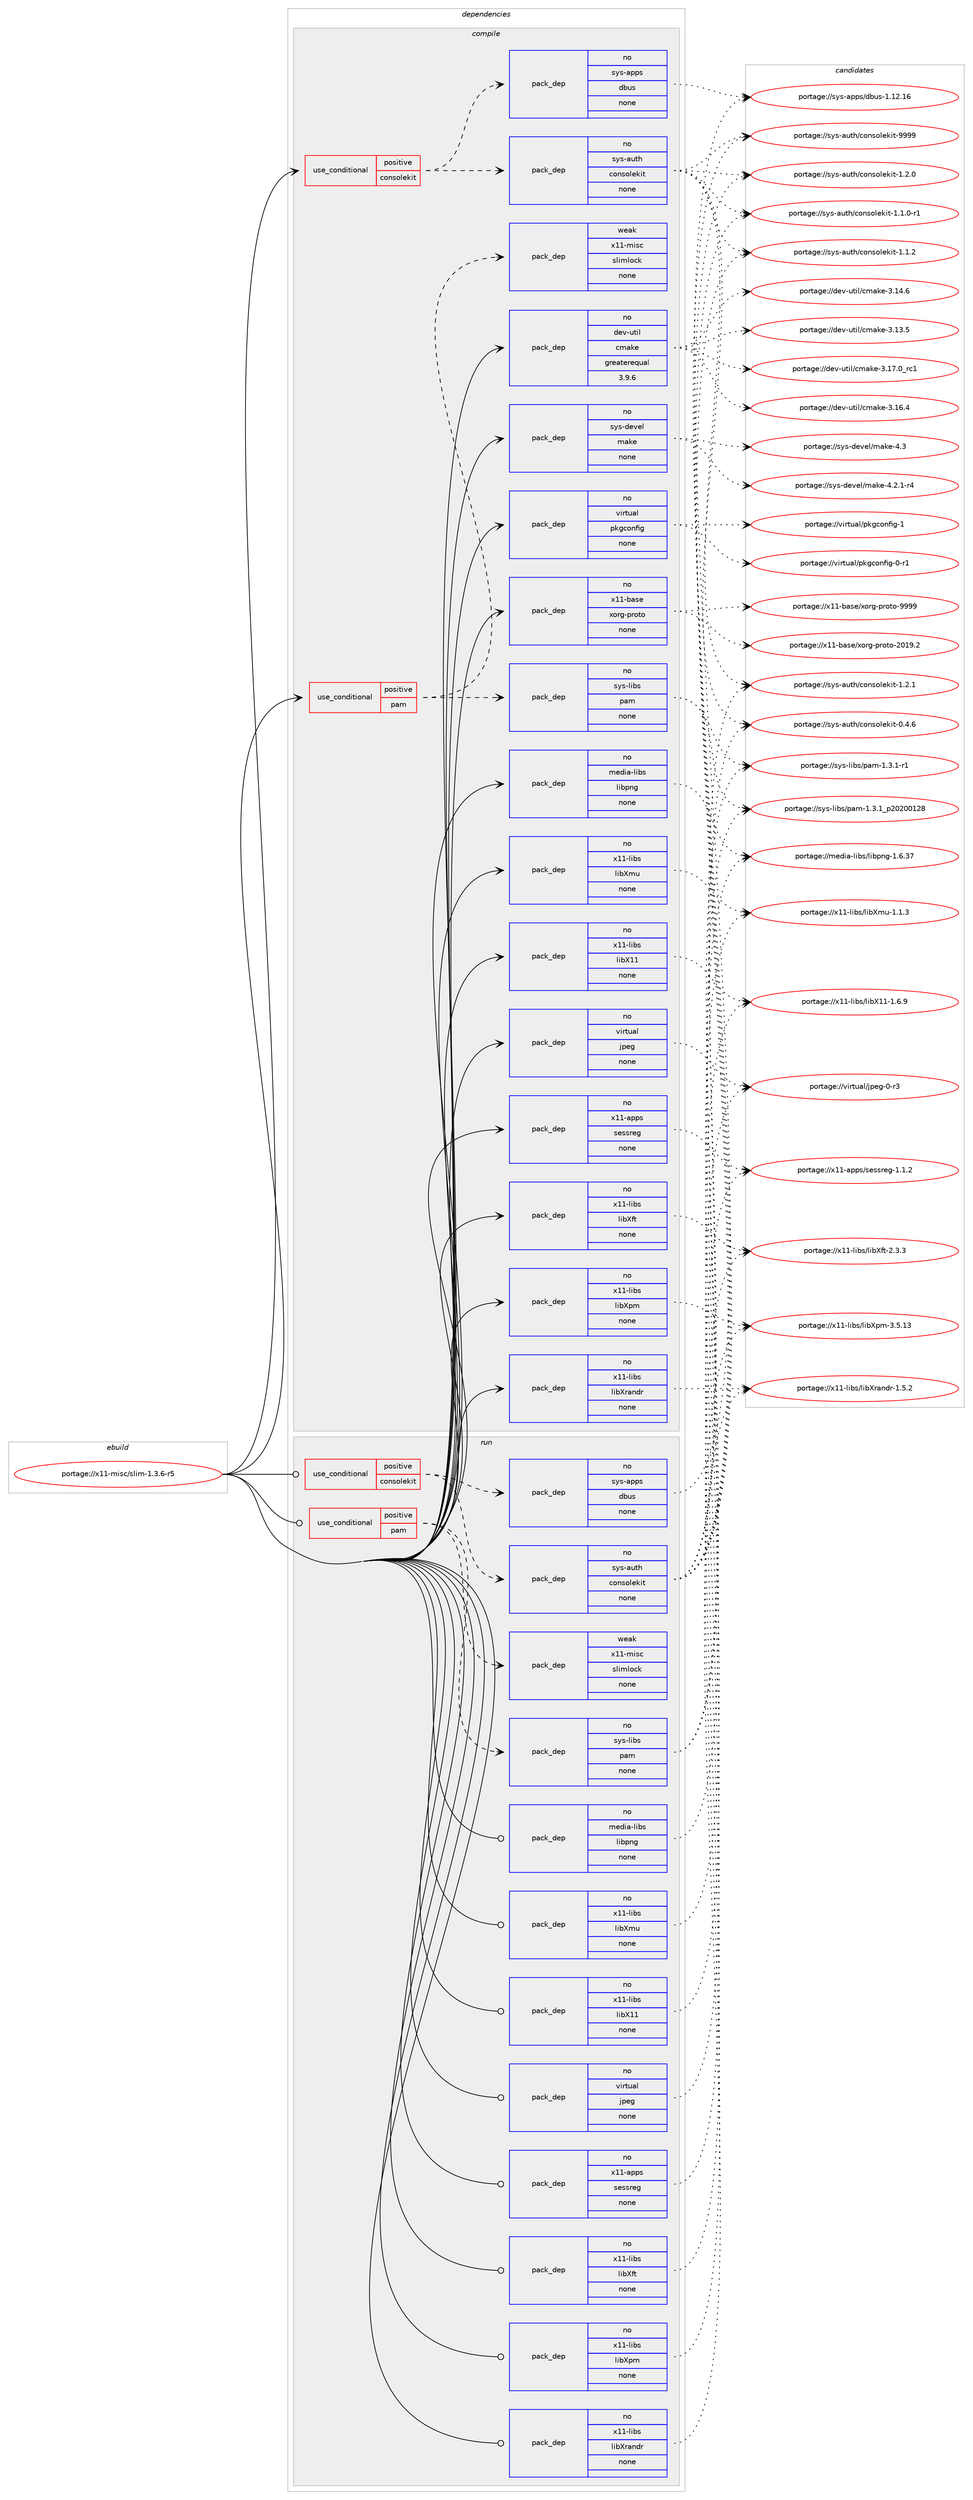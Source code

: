 digraph prolog {

# *************
# Graph options
# *************

newrank=true;
concentrate=true;
compound=true;
graph [rankdir=LR,fontname=Helvetica,fontsize=10,ranksep=1.5];#, ranksep=2.5, nodesep=0.2];
edge  [arrowhead=vee];
node  [fontname=Helvetica,fontsize=10];

# **********
# The ebuild
# **********

subgraph cluster_leftcol {
color=gray;
rank=same;
label=<<i>ebuild</i>>;
id [label="portage://x11-misc/slim-1.3.6-r5", color=red, width=4, href="../x11-misc/slim-1.3.6-r5.svg"];
}

# ****************
# The dependencies
# ****************

subgraph cluster_midcol {
color=gray;
label=<<i>dependencies</i>>;
subgraph cluster_compile {
fillcolor="#eeeeee";
style=filled;
label=<<i>compile</i>>;
subgraph cond1141 {
dependency8899 [label=<<TABLE BORDER="0" CELLBORDER="1" CELLSPACING="0" CELLPADDING="4"><TR><TD ROWSPAN="3" CELLPADDING="10">use_conditional</TD></TR><TR><TD>positive</TD></TR><TR><TD>consolekit</TD></TR></TABLE>>, shape=none, color=red];
subgraph pack7606 {
dependency8900 [label=<<TABLE BORDER="0" CELLBORDER="1" CELLSPACING="0" CELLPADDING="4" WIDTH="220"><TR><TD ROWSPAN="6" CELLPADDING="30">pack_dep</TD></TR><TR><TD WIDTH="110">no</TD></TR><TR><TD>sys-auth</TD></TR><TR><TD>consolekit</TD></TR><TR><TD>none</TD></TR><TR><TD></TD></TR></TABLE>>, shape=none, color=blue];
}
dependency8899:e -> dependency8900:w [weight=20,style="dashed",arrowhead="vee"];
subgraph pack7607 {
dependency8901 [label=<<TABLE BORDER="0" CELLBORDER="1" CELLSPACING="0" CELLPADDING="4" WIDTH="220"><TR><TD ROWSPAN="6" CELLPADDING="30">pack_dep</TD></TR><TR><TD WIDTH="110">no</TD></TR><TR><TD>sys-apps</TD></TR><TR><TD>dbus</TD></TR><TR><TD>none</TD></TR><TR><TD></TD></TR></TABLE>>, shape=none, color=blue];
}
dependency8899:e -> dependency8901:w [weight=20,style="dashed",arrowhead="vee"];
}
id:e -> dependency8899:w [weight=20,style="solid",arrowhead="vee"];
subgraph cond1142 {
dependency8902 [label=<<TABLE BORDER="0" CELLBORDER="1" CELLSPACING="0" CELLPADDING="4"><TR><TD ROWSPAN="3" CELLPADDING="10">use_conditional</TD></TR><TR><TD>positive</TD></TR><TR><TD>pam</TD></TR></TABLE>>, shape=none, color=red];
subgraph pack7608 {
dependency8903 [label=<<TABLE BORDER="0" CELLBORDER="1" CELLSPACING="0" CELLPADDING="4" WIDTH="220"><TR><TD ROWSPAN="6" CELLPADDING="30">pack_dep</TD></TR><TR><TD WIDTH="110">no</TD></TR><TR><TD>sys-libs</TD></TR><TR><TD>pam</TD></TR><TR><TD>none</TD></TR><TR><TD></TD></TR></TABLE>>, shape=none, color=blue];
}
dependency8902:e -> dependency8903:w [weight=20,style="dashed",arrowhead="vee"];
subgraph pack7609 {
dependency8904 [label=<<TABLE BORDER="0" CELLBORDER="1" CELLSPACING="0" CELLPADDING="4" WIDTH="220"><TR><TD ROWSPAN="6" CELLPADDING="30">pack_dep</TD></TR><TR><TD WIDTH="110">weak</TD></TR><TR><TD>x11-misc</TD></TR><TR><TD>slimlock</TD></TR><TR><TD>none</TD></TR><TR><TD></TD></TR></TABLE>>, shape=none, color=blue];
}
dependency8902:e -> dependency8904:w [weight=20,style="dashed",arrowhead="vee"];
}
id:e -> dependency8902:w [weight=20,style="solid",arrowhead="vee"];
subgraph pack7610 {
dependency8905 [label=<<TABLE BORDER="0" CELLBORDER="1" CELLSPACING="0" CELLPADDING="4" WIDTH="220"><TR><TD ROWSPAN="6" CELLPADDING="30">pack_dep</TD></TR><TR><TD WIDTH="110">no</TD></TR><TR><TD>dev-util</TD></TR><TR><TD>cmake</TD></TR><TR><TD>greaterequal</TD></TR><TR><TD>3.9.6</TD></TR></TABLE>>, shape=none, color=blue];
}
id:e -> dependency8905:w [weight=20,style="solid",arrowhead="vee"];
subgraph pack7611 {
dependency8906 [label=<<TABLE BORDER="0" CELLBORDER="1" CELLSPACING="0" CELLPADDING="4" WIDTH="220"><TR><TD ROWSPAN="6" CELLPADDING="30">pack_dep</TD></TR><TR><TD WIDTH="110">no</TD></TR><TR><TD>media-libs</TD></TR><TR><TD>libpng</TD></TR><TR><TD>none</TD></TR><TR><TD></TD></TR></TABLE>>, shape=none, color=blue];
}
id:e -> dependency8906:w [weight=20,style="solid",arrowhead="vee"];
subgraph pack7612 {
dependency8907 [label=<<TABLE BORDER="0" CELLBORDER="1" CELLSPACING="0" CELLPADDING="4" WIDTH="220"><TR><TD ROWSPAN="6" CELLPADDING="30">pack_dep</TD></TR><TR><TD WIDTH="110">no</TD></TR><TR><TD>sys-devel</TD></TR><TR><TD>make</TD></TR><TR><TD>none</TD></TR><TR><TD></TD></TR></TABLE>>, shape=none, color=blue];
}
id:e -> dependency8907:w [weight=20,style="solid",arrowhead="vee"];
subgraph pack7613 {
dependency8908 [label=<<TABLE BORDER="0" CELLBORDER="1" CELLSPACING="0" CELLPADDING="4" WIDTH="220"><TR><TD ROWSPAN="6" CELLPADDING="30">pack_dep</TD></TR><TR><TD WIDTH="110">no</TD></TR><TR><TD>virtual</TD></TR><TR><TD>jpeg</TD></TR><TR><TD>none</TD></TR><TR><TD></TD></TR></TABLE>>, shape=none, color=blue];
}
id:e -> dependency8908:w [weight=20,style="solid",arrowhead="vee"];
subgraph pack7614 {
dependency8909 [label=<<TABLE BORDER="0" CELLBORDER="1" CELLSPACING="0" CELLPADDING="4" WIDTH="220"><TR><TD ROWSPAN="6" CELLPADDING="30">pack_dep</TD></TR><TR><TD WIDTH="110">no</TD></TR><TR><TD>virtual</TD></TR><TR><TD>pkgconfig</TD></TR><TR><TD>none</TD></TR><TR><TD></TD></TR></TABLE>>, shape=none, color=blue];
}
id:e -> dependency8909:w [weight=20,style="solid",arrowhead="vee"];
subgraph pack7615 {
dependency8910 [label=<<TABLE BORDER="0" CELLBORDER="1" CELLSPACING="0" CELLPADDING="4" WIDTH="220"><TR><TD ROWSPAN="6" CELLPADDING="30">pack_dep</TD></TR><TR><TD WIDTH="110">no</TD></TR><TR><TD>x11-apps</TD></TR><TR><TD>sessreg</TD></TR><TR><TD>none</TD></TR><TR><TD></TD></TR></TABLE>>, shape=none, color=blue];
}
id:e -> dependency8910:w [weight=20,style="solid",arrowhead="vee"];
subgraph pack7616 {
dependency8911 [label=<<TABLE BORDER="0" CELLBORDER="1" CELLSPACING="0" CELLPADDING="4" WIDTH="220"><TR><TD ROWSPAN="6" CELLPADDING="30">pack_dep</TD></TR><TR><TD WIDTH="110">no</TD></TR><TR><TD>x11-base</TD></TR><TR><TD>xorg-proto</TD></TR><TR><TD>none</TD></TR><TR><TD></TD></TR></TABLE>>, shape=none, color=blue];
}
id:e -> dependency8911:w [weight=20,style="solid",arrowhead="vee"];
subgraph pack7617 {
dependency8912 [label=<<TABLE BORDER="0" CELLBORDER="1" CELLSPACING="0" CELLPADDING="4" WIDTH="220"><TR><TD ROWSPAN="6" CELLPADDING="30">pack_dep</TD></TR><TR><TD WIDTH="110">no</TD></TR><TR><TD>x11-libs</TD></TR><TR><TD>libX11</TD></TR><TR><TD>none</TD></TR><TR><TD></TD></TR></TABLE>>, shape=none, color=blue];
}
id:e -> dependency8912:w [weight=20,style="solid",arrowhead="vee"];
subgraph pack7618 {
dependency8913 [label=<<TABLE BORDER="0" CELLBORDER="1" CELLSPACING="0" CELLPADDING="4" WIDTH="220"><TR><TD ROWSPAN="6" CELLPADDING="30">pack_dep</TD></TR><TR><TD WIDTH="110">no</TD></TR><TR><TD>x11-libs</TD></TR><TR><TD>libXft</TD></TR><TR><TD>none</TD></TR><TR><TD></TD></TR></TABLE>>, shape=none, color=blue];
}
id:e -> dependency8913:w [weight=20,style="solid",arrowhead="vee"];
subgraph pack7619 {
dependency8914 [label=<<TABLE BORDER="0" CELLBORDER="1" CELLSPACING="0" CELLPADDING="4" WIDTH="220"><TR><TD ROWSPAN="6" CELLPADDING="30">pack_dep</TD></TR><TR><TD WIDTH="110">no</TD></TR><TR><TD>x11-libs</TD></TR><TR><TD>libXmu</TD></TR><TR><TD>none</TD></TR><TR><TD></TD></TR></TABLE>>, shape=none, color=blue];
}
id:e -> dependency8914:w [weight=20,style="solid",arrowhead="vee"];
subgraph pack7620 {
dependency8915 [label=<<TABLE BORDER="0" CELLBORDER="1" CELLSPACING="0" CELLPADDING="4" WIDTH="220"><TR><TD ROWSPAN="6" CELLPADDING="30">pack_dep</TD></TR><TR><TD WIDTH="110">no</TD></TR><TR><TD>x11-libs</TD></TR><TR><TD>libXpm</TD></TR><TR><TD>none</TD></TR><TR><TD></TD></TR></TABLE>>, shape=none, color=blue];
}
id:e -> dependency8915:w [weight=20,style="solid",arrowhead="vee"];
subgraph pack7621 {
dependency8916 [label=<<TABLE BORDER="0" CELLBORDER="1" CELLSPACING="0" CELLPADDING="4" WIDTH="220"><TR><TD ROWSPAN="6" CELLPADDING="30">pack_dep</TD></TR><TR><TD WIDTH="110">no</TD></TR><TR><TD>x11-libs</TD></TR><TR><TD>libXrandr</TD></TR><TR><TD>none</TD></TR><TR><TD></TD></TR></TABLE>>, shape=none, color=blue];
}
id:e -> dependency8916:w [weight=20,style="solid",arrowhead="vee"];
}
subgraph cluster_compileandrun {
fillcolor="#eeeeee";
style=filled;
label=<<i>compile and run</i>>;
}
subgraph cluster_run {
fillcolor="#eeeeee";
style=filled;
label=<<i>run</i>>;
subgraph cond1143 {
dependency8917 [label=<<TABLE BORDER="0" CELLBORDER="1" CELLSPACING="0" CELLPADDING="4"><TR><TD ROWSPAN="3" CELLPADDING="10">use_conditional</TD></TR><TR><TD>positive</TD></TR><TR><TD>consolekit</TD></TR></TABLE>>, shape=none, color=red];
subgraph pack7622 {
dependency8918 [label=<<TABLE BORDER="0" CELLBORDER="1" CELLSPACING="0" CELLPADDING="4" WIDTH="220"><TR><TD ROWSPAN="6" CELLPADDING="30">pack_dep</TD></TR><TR><TD WIDTH="110">no</TD></TR><TR><TD>sys-auth</TD></TR><TR><TD>consolekit</TD></TR><TR><TD>none</TD></TR><TR><TD></TD></TR></TABLE>>, shape=none, color=blue];
}
dependency8917:e -> dependency8918:w [weight=20,style="dashed",arrowhead="vee"];
subgraph pack7623 {
dependency8919 [label=<<TABLE BORDER="0" CELLBORDER="1" CELLSPACING="0" CELLPADDING="4" WIDTH="220"><TR><TD ROWSPAN="6" CELLPADDING="30">pack_dep</TD></TR><TR><TD WIDTH="110">no</TD></TR><TR><TD>sys-apps</TD></TR><TR><TD>dbus</TD></TR><TR><TD>none</TD></TR><TR><TD></TD></TR></TABLE>>, shape=none, color=blue];
}
dependency8917:e -> dependency8919:w [weight=20,style="dashed",arrowhead="vee"];
}
id:e -> dependency8917:w [weight=20,style="solid",arrowhead="odot"];
subgraph cond1144 {
dependency8920 [label=<<TABLE BORDER="0" CELLBORDER="1" CELLSPACING="0" CELLPADDING="4"><TR><TD ROWSPAN="3" CELLPADDING="10">use_conditional</TD></TR><TR><TD>positive</TD></TR><TR><TD>pam</TD></TR></TABLE>>, shape=none, color=red];
subgraph pack7624 {
dependency8921 [label=<<TABLE BORDER="0" CELLBORDER="1" CELLSPACING="0" CELLPADDING="4" WIDTH="220"><TR><TD ROWSPAN="6" CELLPADDING="30">pack_dep</TD></TR><TR><TD WIDTH="110">no</TD></TR><TR><TD>sys-libs</TD></TR><TR><TD>pam</TD></TR><TR><TD>none</TD></TR><TR><TD></TD></TR></TABLE>>, shape=none, color=blue];
}
dependency8920:e -> dependency8921:w [weight=20,style="dashed",arrowhead="vee"];
subgraph pack7625 {
dependency8922 [label=<<TABLE BORDER="0" CELLBORDER="1" CELLSPACING="0" CELLPADDING="4" WIDTH="220"><TR><TD ROWSPAN="6" CELLPADDING="30">pack_dep</TD></TR><TR><TD WIDTH="110">weak</TD></TR><TR><TD>x11-misc</TD></TR><TR><TD>slimlock</TD></TR><TR><TD>none</TD></TR><TR><TD></TD></TR></TABLE>>, shape=none, color=blue];
}
dependency8920:e -> dependency8922:w [weight=20,style="dashed",arrowhead="vee"];
}
id:e -> dependency8920:w [weight=20,style="solid",arrowhead="odot"];
subgraph pack7626 {
dependency8923 [label=<<TABLE BORDER="0" CELLBORDER="1" CELLSPACING="0" CELLPADDING="4" WIDTH="220"><TR><TD ROWSPAN="6" CELLPADDING="30">pack_dep</TD></TR><TR><TD WIDTH="110">no</TD></TR><TR><TD>media-libs</TD></TR><TR><TD>libpng</TD></TR><TR><TD>none</TD></TR><TR><TD></TD></TR></TABLE>>, shape=none, color=blue];
}
id:e -> dependency8923:w [weight=20,style="solid",arrowhead="odot"];
subgraph pack7627 {
dependency8924 [label=<<TABLE BORDER="0" CELLBORDER="1" CELLSPACING="0" CELLPADDING="4" WIDTH="220"><TR><TD ROWSPAN="6" CELLPADDING="30">pack_dep</TD></TR><TR><TD WIDTH="110">no</TD></TR><TR><TD>virtual</TD></TR><TR><TD>jpeg</TD></TR><TR><TD>none</TD></TR><TR><TD></TD></TR></TABLE>>, shape=none, color=blue];
}
id:e -> dependency8924:w [weight=20,style="solid",arrowhead="odot"];
subgraph pack7628 {
dependency8925 [label=<<TABLE BORDER="0" CELLBORDER="1" CELLSPACING="0" CELLPADDING="4" WIDTH="220"><TR><TD ROWSPAN="6" CELLPADDING="30">pack_dep</TD></TR><TR><TD WIDTH="110">no</TD></TR><TR><TD>x11-apps</TD></TR><TR><TD>sessreg</TD></TR><TR><TD>none</TD></TR><TR><TD></TD></TR></TABLE>>, shape=none, color=blue];
}
id:e -> dependency8925:w [weight=20,style="solid",arrowhead="odot"];
subgraph pack7629 {
dependency8926 [label=<<TABLE BORDER="0" CELLBORDER="1" CELLSPACING="0" CELLPADDING="4" WIDTH="220"><TR><TD ROWSPAN="6" CELLPADDING="30">pack_dep</TD></TR><TR><TD WIDTH="110">no</TD></TR><TR><TD>x11-libs</TD></TR><TR><TD>libX11</TD></TR><TR><TD>none</TD></TR><TR><TD></TD></TR></TABLE>>, shape=none, color=blue];
}
id:e -> dependency8926:w [weight=20,style="solid",arrowhead="odot"];
subgraph pack7630 {
dependency8927 [label=<<TABLE BORDER="0" CELLBORDER="1" CELLSPACING="0" CELLPADDING="4" WIDTH="220"><TR><TD ROWSPAN="6" CELLPADDING="30">pack_dep</TD></TR><TR><TD WIDTH="110">no</TD></TR><TR><TD>x11-libs</TD></TR><TR><TD>libXft</TD></TR><TR><TD>none</TD></TR><TR><TD></TD></TR></TABLE>>, shape=none, color=blue];
}
id:e -> dependency8927:w [weight=20,style="solid",arrowhead="odot"];
subgraph pack7631 {
dependency8928 [label=<<TABLE BORDER="0" CELLBORDER="1" CELLSPACING="0" CELLPADDING="4" WIDTH="220"><TR><TD ROWSPAN="6" CELLPADDING="30">pack_dep</TD></TR><TR><TD WIDTH="110">no</TD></TR><TR><TD>x11-libs</TD></TR><TR><TD>libXmu</TD></TR><TR><TD>none</TD></TR><TR><TD></TD></TR></TABLE>>, shape=none, color=blue];
}
id:e -> dependency8928:w [weight=20,style="solid",arrowhead="odot"];
subgraph pack7632 {
dependency8929 [label=<<TABLE BORDER="0" CELLBORDER="1" CELLSPACING="0" CELLPADDING="4" WIDTH="220"><TR><TD ROWSPAN="6" CELLPADDING="30">pack_dep</TD></TR><TR><TD WIDTH="110">no</TD></TR><TR><TD>x11-libs</TD></TR><TR><TD>libXpm</TD></TR><TR><TD>none</TD></TR><TR><TD></TD></TR></TABLE>>, shape=none, color=blue];
}
id:e -> dependency8929:w [weight=20,style="solid",arrowhead="odot"];
subgraph pack7633 {
dependency8930 [label=<<TABLE BORDER="0" CELLBORDER="1" CELLSPACING="0" CELLPADDING="4" WIDTH="220"><TR><TD ROWSPAN="6" CELLPADDING="30">pack_dep</TD></TR><TR><TD WIDTH="110">no</TD></TR><TR><TD>x11-libs</TD></TR><TR><TD>libXrandr</TD></TR><TR><TD>none</TD></TR><TR><TD></TD></TR></TABLE>>, shape=none, color=blue];
}
id:e -> dependency8930:w [weight=20,style="solid",arrowhead="odot"];
}
}

# **************
# The candidates
# **************

subgraph cluster_choices {
rank=same;
color=gray;
label=<<i>candidates</i>>;

subgraph choice7606 {
color=black;
nodesep=1;
choice115121115459711711610447991111101151111081011071051164557575757 [label="portage://sys-auth/consolekit-9999", color=red, width=4,href="../sys-auth/consolekit-9999.svg"];
choice11512111545971171161044799111110115111108101107105116454946504649 [label="portage://sys-auth/consolekit-1.2.1", color=red, width=4,href="../sys-auth/consolekit-1.2.1.svg"];
choice11512111545971171161044799111110115111108101107105116454946504648 [label="portage://sys-auth/consolekit-1.2.0", color=red, width=4,href="../sys-auth/consolekit-1.2.0.svg"];
choice11512111545971171161044799111110115111108101107105116454946494650 [label="portage://sys-auth/consolekit-1.1.2", color=red, width=4,href="../sys-auth/consolekit-1.1.2.svg"];
choice115121115459711711610447991111101151111081011071051164549464946484511449 [label="portage://sys-auth/consolekit-1.1.0-r1", color=red, width=4,href="../sys-auth/consolekit-1.1.0-r1.svg"];
choice11512111545971171161044799111110115111108101107105116454846524654 [label="portage://sys-auth/consolekit-0.4.6", color=red, width=4,href="../sys-auth/consolekit-0.4.6.svg"];
dependency8900:e -> choice115121115459711711610447991111101151111081011071051164557575757:w [style=dotted,weight="100"];
dependency8900:e -> choice11512111545971171161044799111110115111108101107105116454946504649:w [style=dotted,weight="100"];
dependency8900:e -> choice11512111545971171161044799111110115111108101107105116454946504648:w [style=dotted,weight="100"];
dependency8900:e -> choice11512111545971171161044799111110115111108101107105116454946494650:w [style=dotted,weight="100"];
dependency8900:e -> choice115121115459711711610447991111101151111081011071051164549464946484511449:w [style=dotted,weight="100"];
dependency8900:e -> choice11512111545971171161044799111110115111108101107105116454846524654:w [style=dotted,weight="100"];
}
subgraph choice7607 {
color=black;
nodesep=1;
choice115121115459711211211547100981171154549464950464954 [label="portage://sys-apps/dbus-1.12.16", color=red, width=4,href="../sys-apps/dbus-1.12.16.svg"];
dependency8901:e -> choice115121115459711211211547100981171154549464950464954:w [style=dotted,weight="100"];
}
subgraph choice7608 {
color=black;
nodesep=1;
choice11512111545108105981154711297109454946514649951125048504848495056 [label="portage://sys-libs/pam-1.3.1_p20200128", color=red, width=4,href="../sys-libs/pam-1.3.1_p20200128.svg"];
choice115121115451081059811547112971094549465146494511449 [label="portage://sys-libs/pam-1.3.1-r1", color=red, width=4,href="../sys-libs/pam-1.3.1-r1.svg"];
dependency8903:e -> choice11512111545108105981154711297109454946514649951125048504848495056:w [style=dotted,weight="100"];
dependency8903:e -> choice115121115451081059811547112971094549465146494511449:w [style=dotted,weight="100"];
}
subgraph choice7609 {
color=black;
nodesep=1;
}
subgraph choice7610 {
color=black;
nodesep=1;
choice1001011184511711610510847991099710710145514649554648951149949 [label="portage://dev-util/cmake-3.17.0_rc1", color=red, width=4,href="../dev-util/cmake-3.17.0_rc1.svg"];
choice1001011184511711610510847991099710710145514649544652 [label="portage://dev-util/cmake-3.16.4", color=red, width=4,href="../dev-util/cmake-3.16.4.svg"];
choice1001011184511711610510847991099710710145514649524654 [label="portage://dev-util/cmake-3.14.6", color=red, width=4,href="../dev-util/cmake-3.14.6.svg"];
choice1001011184511711610510847991099710710145514649514653 [label="portage://dev-util/cmake-3.13.5", color=red, width=4,href="../dev-util/cmake-3.13.5.svg"];
dependency8905:e -> choice1001011184511711610510847991099710710145514649554648951149949:w [style=dotted,weight="100"];
dependency8905:e -> choice1001011184511711610510847991099710710145514649544652:w [style=dotted,weight="100"];
dependency8905:e -> choice1001011184511711610510847991099710710145514649524654:w [style=dotted,weight="100"];
dependency8905:e -> choice1001011184511711610510847991099710710145514649514653:w [style=dotted,weight="100"];
}
subgraph choice7611 {
color=black;
nodesep=1;
choice109101100105974510810598115471081059811211010345494654465155 [label="portage://media-libs/libpng-1.6.37", color=red, width=4,href="../media-libs/libpng-1.6.37.svg"];
dependency8906:e -> choice109101100105974510810598115471081059811211010345494654465155:w [style=dotted,weight="100"];
}
subgraph choice7612 {
color=black;
nodesep=1;
choice11512111545100101118101108471099710710145524651 [label="portage://sys-devel/make-4.3", color=red, width=4,href="../sys-devel/make-4.3.svg"];
choice1151211154510010111810110847109971071014552465046494511452 [label="portage://sys-devel/make-4.2.1-r4", color=red, width=4,href="../sys-devel/make-4.2.1-r4.svg"];
dependency8907:e -> choice11512111545100101118101108471099710710145524651:w [style=dotted,weight="100"];
dependency8907:e -> choice1151211154510010111810110847109971071014552465046494511452:w [style=dotted,weight="100"];
}
subgraph choice7613 {
color=black;
nodesep=1;
choice118105114116117971084710611210110345484511451 [label="portage://virtual/jpeg-0-r3", color=red, width=4,href="../virtual/jpeg-0-r3.svg"];
dependency8908:e -> choice118105114116117971084710611210110345484511451:w [style=dotted,weight="100"];
}
subgraph choice7614 {
color=black;
nodesep=1;
choice1181051141161179710847112107103991111101021051034549 [label="portage://virtual/pkgconfig-1", color=red, width=4,href="../virtual/pkgconfig-1.svg"];
choice11810511411611797108471121071039911111010210510345484511449 [label="portage://virtual/pkgconfig-0-r1", color=red, width=4,href="../virtual/pkgconfig-0-r1.svg"];
dependency8909:e -> choice1181051141161179710847112107103991111101021051034549:w [style=dotted,weight="100"];
dependency8909:e -> choice11810511411611797108471121071039911111010210510345484511449:w [style=dotted,weight="100"];
}
subgraph choice7615 {
color=black;
nodesep=1;
choice1204949459711211211547115101115115114101103454946494650 [label="portage://x11-apps/sessreg-1.1.2", color=red, width=4,href="../x11-apps/sessreg-1.1.2.svg"];
dependency8910:e -> choice1204949459711211211547115101115115114101103454946494650:w [style=dotted,weight="100"];
}
subgraph choice7616 {
color=black;
nodesep=1;
choice120494945989711510147120111114103451121141111161114557575757 [label="portage://x11-base/xorg-proto-9999", color=red, width=4,href="../x11-base/xorg-proto-9999.svg"];
choice1204949459897115101471201111141034511211411111611145504849574650 [label="portage://x11-base/xorg-proto-2019.2", color=red, width=4,href="../x11-base/xorg-proto-2019.2.svg"];
dependency8911:e -> choice120494945989711510147120111114103451121141111161114557575757:w [style=dotted,weight="100"];
dependency8911:e -> choice1204949459897115101471201111141034511211411111611145504849574650:w [style=dotted,weight="100"];
}
subgraph choice7617 {
color=black;
nodesep=1;
choice120494945108105981154710810598884949454946544657 [label="portage://x11-libs/libX11-1.6.9", color=red, width=4,href="../x11-libs/libX11-1.6.9.svg"];
dependency8912:e -> choice120494945108105981154710810598884949454946544657:w [style=dotted,weight="100"];
}
subgraph choice7618 {
color=black;
nodesep=1;
choice12049494510810598115471081059888102116455046514651 [label="portage://x11-libs/libXft-2.3.3", color=red, width=4,href="../x11-libs/libXft-2.3.3.svg"];
dependency8913:e -> choice12049494510810598115471081059888102116455046514651:w [style=dotted,weight="100"];
}
subgraph choice7619 {
color=black;
nodesep=1;
choice12049494510810598115471081059888109117454946494651 [label="portage://x11-libs/libXmu-1.1.3", color=red, width=4,href="../x11-libs/libXmu-1.1.3.svg"];
dependency8914:e -> choice12049494510810598115471081059888109117454946494651:w [style=dotted,weight="100"];
}
subgraph choice7620 {
color=black;
nodesep=1;
choice1204949451081059811547108105988811210945514653464951 [label="portage://x11-libs/libXpm-3.5.13", color=red, width=4,href="../x11-libs/libXpm-3.5.13.svg"];
dependency8915:e -> choice1204949451081059811547108105988811210945514653464951:w [style=dotted,weight="100"];
}
subgraph choice7621 {
color=black;
nodesep=1;
choice1204949451081059811547108105988811497110100114454946534650 [label="portage://x11-libs/libXrandr-1.5.2", color=red, width=4,href="../x11-libs/libXrandr-1.5.2.svg"];
dependency8916:e -> choice1204949451081059811547108105988811497110100114454946534650:w [style=dotted,weight="100"];
}
subgraph choice7622 {
color=black;
nodesep=1;
choice115121115459711711610447991111101151111081011071051164557575757 [label="portage://sys-auth/consolekit-9999", color=red, width=4,href="../sys-auth/consolekit-9999.svg"];
choice11512111545971171161044799111110115111108101107105116454946504649 [label="portage://sys-auth/consolekit-1.2.1", color=red, width=4,href="../sys-auth/consolekit-1.2.1.svg"];
choice11512111545971171161044799111110115111108101107105116454946504648 [label="portage://sys-auth/consolekit-1.2.0", color=red, width=4,href="../sys-auth/consolekit-1.2.0.svg"];
choice11512111545971171161044799111110115111108101107105116454946494650 [label="portage://sys-auth/consolekit-1.1.2", color=red, width=4,href="../sys-auth/consolekit-1.1.2.svg"];
choice115121115459711711610447991111101151111081011071051164549464946484511449 [label="portage://sys-auth/consolekit-1.1.0-r1", color=red, width=4,href="../sys-auth/consolekit-1.1.0-r1.svg"];
choice11512111545971171161044799111110115111108101107105116454846524654 [label="portage://sys-auth/consolekit-0.4.6", color=red, width=4,href="../sys-auth/consolekit-0.4.6.svg"];
dependency8918:e -> choice115121115459711711610447991111101151111081011071051164557575757:w [style=dotted,weight="100"];
dependency8918:e -> choice11512111545971171161044799111110115111108101107105116454946504649:w [style=dotted,weight="100"];
dependency8918:e -> choice11512111545971171161044799111110115111108101107105116454946504648:w [style=dotted,weight="100"];
dependency8918:e -> choice11512111545971171161044799111110115111108101107105116454946494650:w [style=dotted,weight="100"];
dependency8918:e -> choice115121115459711711610447991111101151111081011071051164549464946484511449:w [style=dotted,weight="100"];
dependency8918:e -> choice11512111545971171161044799111110115111108101107105116454846524654:w [style=dotted,weight="100"];
}
subgraph choice7623 {
color=black;
nodesep=1;
choice115121115459711211211547100981171154549464950464954 [label="portage://sys-apps/dbus-1.12.16", color=red, width=4,href="../sys-apps/dbus-1.12.16.svg"];
dependency8919:e -> choice115121115459711211211547100981171154549464950464954:w [style=dotted,weight="100"];
}
subgraph choice7624 {
color=black;
nodesep=1;
choice11512111545108105981154711297109454946514649951125048504848495056 [label="portage://sys-libs/pam-1.3.1_p20200128", color=red, width=4,href="../sys-libs/pam-1.3.1_p20200128.svg"];
choice115121115451081059811547112971094549465146494511449 [label="portage://sys-libs/pam-1.3.1-r1", color=red, width=4,href="../sys-libs/pam-1.3.1-r1.svg"];
dependency8921:e -> choice11512111545108105981154711297109454946514649951125048504848495056:w [style=dotted,weight="100"];
dependency8921:e -> choice115121115451081059811547112971094549465146494511449:w [style=dotted,weight="100"];
}
subgraph choice7625 {
color=black;
nodesep=1;
}
subgraph choice7626 {
color=black;
nodesep=1;
choice109101100105974510810598115471081059811211010345494654465155 [label="portage://media-libs/libpng-1.6.37", color=red, width=4,href="../media-libs/libpng-1.6.37.svg"];
dependency8923:e -> choice109101100105974510810598115471081059811211010345494654465155:w [style=dotted,weight="100"];
}
subgraph choice7627 {
color=black;
nodesep=1;
choice118105114116117971084710611210110345484511451 [label="portage://virtual/jpeg-0-r3", color=red, width=4,href="../virtual/jpeg-0-r3.svg"];
dependency8924:e -> choice118105114116117971084710611210110345484511451:w [style=dotted,weight="100"];
}
subgraph choice7628 {
color=black;
nodesep=1;
choice1204949459711211211547115101115115114101103454946494650 [label="portage://x11-apps/sessreg-1.1.2", color=red, width=4,href="../x11-apps/sessreg-1.1.2.svg"];
dependency8925:e -> choice1204949459711211211547115101115115114101103454946494650:w [style=dotted,weight="100"];
}
subgraph choice7629 {
color=black;
nodesep=1;
choice120494945108105981154710810598884949454946544657 [label="portage://x11-libs/libX11-1.6.9", color=red, width=4,href="../x11-libs/libX11-1.6.9.svg"];
dependency8926:e -> choice120494945108105981154710810598884949454946544657:w [style=dotted,weight="100"];
}
subgraph choice7630 {
color=black;
nodesep=1;
choice12049494510810598115471081059888102116455046514651 [label="portage://x11-libs/libXft-2.3.3", color=red, width=4,href="../x11-libs/libXft-2.3.3.svg"];
dependency8927:e -> choice12049494510810598115471081059888102116455046514651:w [style=dotted,weight="100"];
}
subgraph choice7631 {
color=black;
nodesep=1;
choice12049494510810598115471081059888109117454946494651 [label="portage://x11-libs/libXmu-1.1.3", color=red, width=4,href="../x11-libs/libXmu-1.1.3.svg"];
dependency8928:e -> choice12049494510810598115471081059888109117454946494651:w [style=dotted,weight="100"];
}
subgraph choice7632 {
color=black;
nodesep=1;
choice1204949451081059811547108105988811210945514653464951 [label="portage://x11-libs/libXpm-3.5.13", color=red, width=4,href="../x11-libs/libXpm-3.5.13.svg"];
dependency8929:e -> choice1204949451081059811547108105988811210945514653464951:w [style=dotted,weight="100"];
}
subgraph choice7633 {
color=black;
nodesep=1;
choice1204949451081059811547108105988811497110100114454946534650 [label="portage://x11-libs/libXrandr-1.5.2", color=red, width=4,href="../x11-libs/libXrandr-1.5.2.svg"];
dependency8930:e -> choice1204949451081059811547108105988811497110100114454946534650:w [style=dotted,weight="100"];
}
}

}
